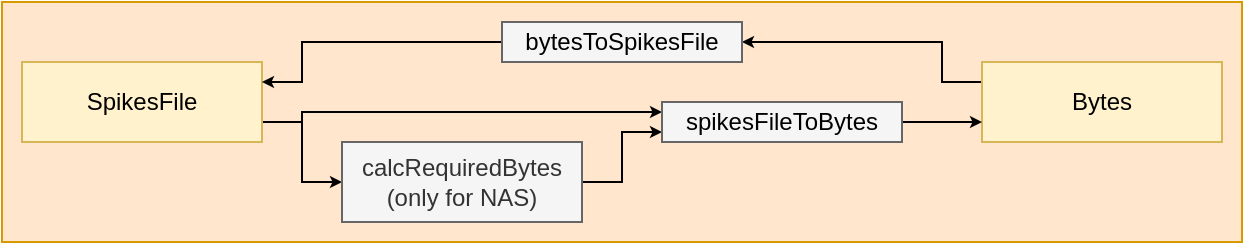 <mxfile version="20.2.3" type="device"><diagram id="gbdoHG7DYoObafA8qy7z" name="Page-1"><mxGraphModel dx="2591" dy="1692" grid="1" gridSize="10" guides="1" tooltips="1" connect="1" arrows="1" fold="1" page="1" pageScale="1" pageWidth="1169" pageHeight="827" math="0" shadow="0"><root><mxCell id="0"/><mxCell id="1" parent="0"/><mxCell id="UP5ydABZrqn7t4kfzbVr-8" value="" style="rounded=0;whiteSpace=wrap;html=1;fillColor=#FFE6CC;strokeColor=#d79b00;" parent="1" vertex="1"><mxGeometry x="-10" y="-30" width="620" height="120" as="geometry"/></mxCell><mxCell id="DDIJdtxQdHWT2jNe6j0p-18" style="edgeStyle=orthogonalEdgeStyle;rounded=0;orthogonalLoop=1;jettySize=auto;html=1;exitX=1;exitY=0.75;exitDx=0;exitDy=0;entryX=0;entryY=0.5;entryDx=0;entryDy=0;endSize=3;" parent="1" source="EBVxOFxFJdW29AptssY--1" target="DDIJdtxQdHWT2jNe6j0p-1" edge="1"><mxGeometry relative="1" as="geometry"/></mxCell><mxCell id="DDIJdtxQdHWT2jNe6j0p-20" style="edgeStyle=orthogonalEdgeStyle;rounded=0;orthogonalLoop=1;jettySize=auto;html=1;exitX=1;exitY=0.75;exitDx=0;exitDy=0;entryX=0;entryY=0.25;entryDx=0;entryDy=0;endSize=3;" parent="1" source="EBVxOFxFJdW29AptssY--1" target="DDIJdtxQdHWT2jNe6j0p-8" edge="1"><mxGeometry relative="1" as="geometry"><Array as="points"><mxPoint x="140" y="30"/><mxPoint x="140" y="25"/></Array></mxGeometry></mxCell><mxCell id="EBVxOFxFJdW29AptssY--1" value="SpikesFile" style="rounded=0;whiteSpace=wrap;html=1;fillColor=#fff2cc;strokeColor=#d6b656;" parent="1" vertex="1"><mxGeometry width="120" height="40" as="geometry"/></mxCell><mxCell id="DDIJdtxQdHWT2jNe6j0p-22" style="edgeStyle=orthogonalEdgeStyle;rounded=0;orthogonalLoop=1;jettySize=auto;html=1;exitX=0;exitY=0.25;exitDx=0;exitDy=0;entryX=1;entryY=0.5;entryDx=0;entryDy=0;endSize=3;" parent="1" source="EBVxOFxFJdW29AptssY--3" target="DDIJdtxQdHWT2jNe6j0p-9" edge="1"><mxGeometry relative="1" as="geometry"><Array as="points"><mxPoint x="460" y="10"/><mxPoint x="460" y="-10"/></Array></mxGeometry></mxCell><mxCell id="EBVxOFxFJdW29AptssY--3" value="Bytes" style="rounded=0;whiteSpace=wrap;html=1;fillColor=#fff2cc;strokeColor=#d6b656;" parent="1" vertex="1"><mxGeometry x="480" width="120" height="40" as="geometry"/></mxCell><mxCell id="DDIJdtxQdHWT2jNe6j0p-21" style="edgeStyle=orthogonalEdgeStyle;rounded=0;orthogonalLoop=1;jettySize=auto;html=1;exitX=1;exitY=0.5;exitDx=0;exitDy=0;entryX=0;entryY=0.75;entryDx=0;entryDy=0;endSize=3;" parent="1" source="DDIJdtxQdHWT2jNe6j0p-1" target="DDIJdtxQdHWT2jNe6j0p-8" edge="1"><mxGeometry relative="1" as="geometry"/></mxCell><mxCell id="DDIJdtxQdHWT2jNe6j0p-1" value="calcRequiredBytes&lt;br&gt;(only for NAS)" style="rounded=0;whiteSpace=wrap;html=1;fillColor=#f5f5f5;strokeColor=#666666;fontColor=#333333;" parent="1" vertex="1"><mxGeometry x="160" y="40" width="120" height="40" as="geometry"/></mxCell><mxCell id="DDIJdtxQdHWT2jNe6j0p-15" style="edgeStyle=orthogonalEdgeStyle;rounded=0;orthogonalLoop=1;jettySize=auto;html=1;exitX=1;exitY=0.5;exitDx=0;exitDy=0;entryX=0;entryY=0.75;entryDx=0;entryDy=0;endSize=3;" parent="1" source="DDIJdtxQdHWT2jNe6j0p-8" target="EBVxOFxFJdW29AptssY--3" edge="1"><mxGeometry relative="1" as="geometry"/></mxCell><mxCell id="DDIJdtxQdHWT2jNe6j0p-8" value="&lt;span style=&quot;color: rgb(0, 0, 0);&quot;&gt;spikesFileToBytes&lt;/span&gt;" style="rounded=0;whiteSpace=wrap;html=1;fillColor=#f5f5f5;strokeColor=#666666;fontColor=#333333;" parent="1" vertex="1"><mxGeometry x="320" y="20" width="120" height="20" as="geometry"/></mxCell><mxCell id="DDIJdtxQdHWT2jNe6j0p-23" style="edgeStyle=orthogonalEdgeStyle;rounded=0;orthogonalLoop=1;jettySize=auto;html=1;exitX=0;exitY=0.5;exitDx=0;exitDy=0;entryX=1;entryY=0.25;entryDx=0;entryDy=0;endSize=3;" parent="1" source="DDIJdtxQdHWT2jNe6j0p-9" target="EBVxOFxFJdW29AptssY--1" edge="1"><mxGeometry relative="1" as="geometry"><Array as="points"><mxPoint x="140" y="-10"/><mxPoint x="140" y="10"/></Array></mxGeometry></mxCell><mxCell id="DDIJdtxQdHWT2jNe6j0p-9" value="&lt;span style=&quot;color: rgb(0, 0, 0);&quot;&gt;bytesToSpikesFile&lt;/span&gt;" style="rounded=0;whiteSpace=wrap;html=1;fillColor=#f5f5f5;strokeColor=#666666;fontColor=#333333;" parent="1" vertex="1"><mxGeometry x="240" y="-20" width="120" height="20" as="geometry"/></mxCell></root></mxGraphModel></diagram></mxfile>